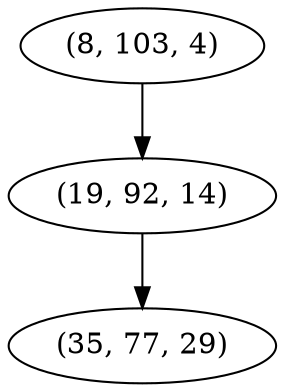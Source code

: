 digraph tree {
    "(8, 103, 4)";
    "(19, 92, 14)";
    "(35, 77, 29)";
    "(8, 103, 4)" -> "(19, 92, 14)";
    "(19, 92, 14)" -> "(35, 77, 29)";
}

